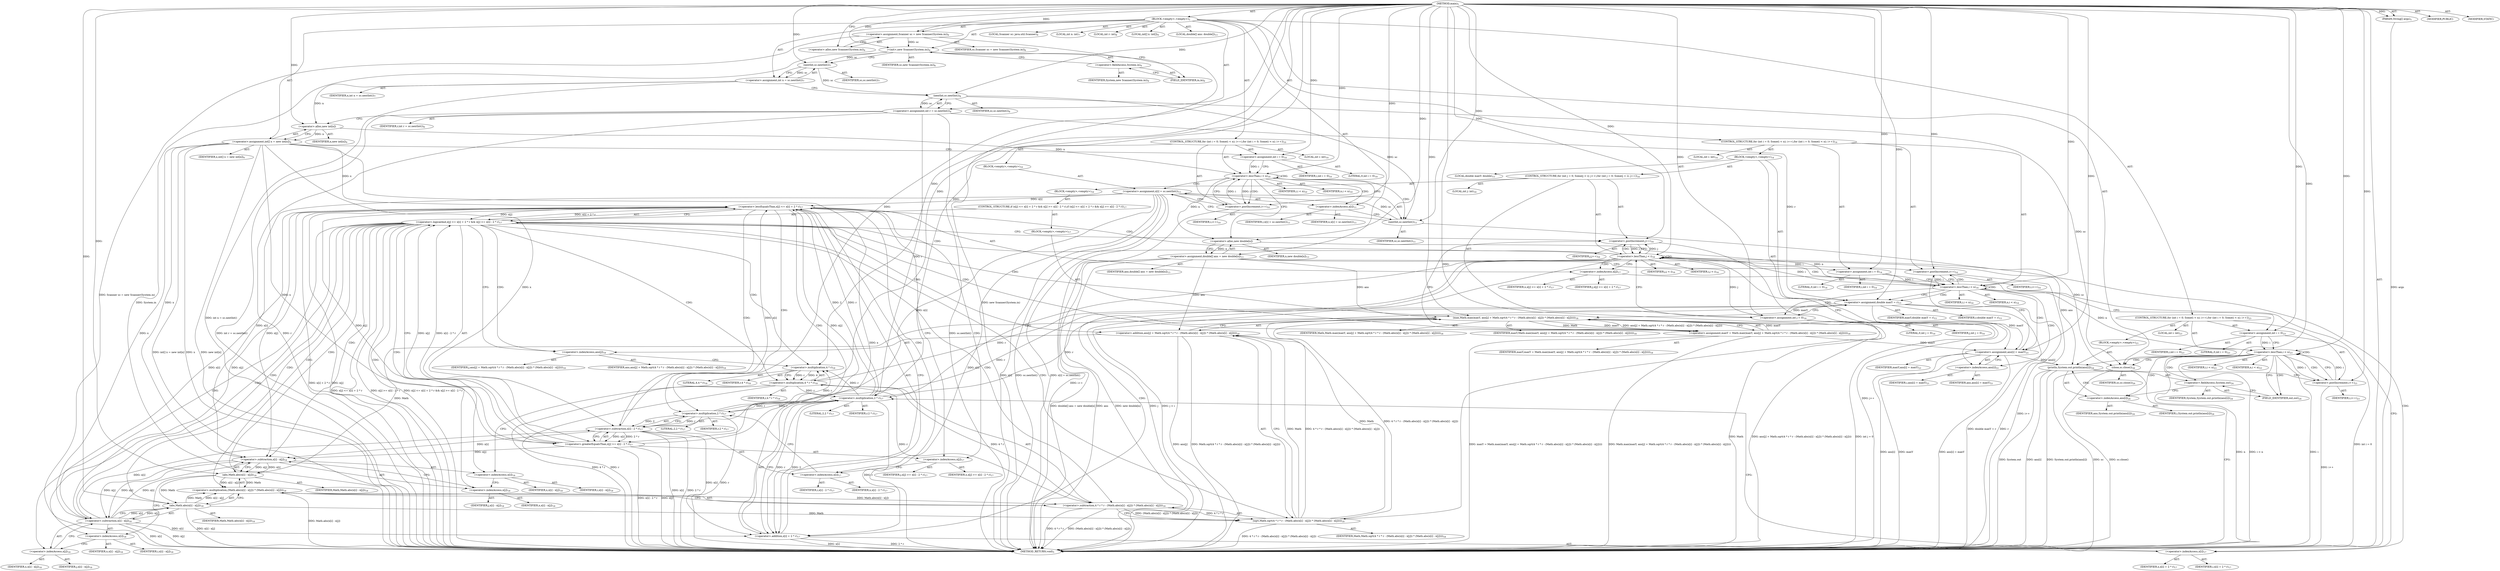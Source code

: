 digraph "main" {  
"19" [label = <(METHOD,main)<SUB>5</SUB>> ]
"20" [label = <(PARAM,String[] args)<SUB>5</SUB>> ]
"21" [label = <(BLOCK,&lt;empty&gt;,&lt;empty&gt;)<SUB>5</SUB>> ]
"4" [label = <(LOCAL,Scanner sc: java.util.Scanner)<SUB>6</SUB>> ]
"22" [label = <(&lt;operator&gt;.assignment,Scanner sc = new Scanner(System.in))<SUB>6</SUB>> ]
"23" [label = <(IDENTIFIER,sc,Scanner sc = new Scanner(System.in))<SUB>6</SUB>> ]
"24" [label = <(&lt;operator&gt;.alloc,new Scanner(System.in))<SUB>6</SUB>> ]
"25" [label = <(&lt;init&gt;,new Scanner(System.in))<SUB>6</SUB>> ]
"3" [label = <(IDENTIFIER,sc,new Scanner(System.in))<SUB>6</SUB>> ]
"26" [label = <(&lt;operator&gt;.fieldAccess,System.in)<SUB>6</SUB>> ]
"27" [label = <(IDENTIFIER,System,new Scanner(System.in))<SUB>6</SUB>> ]
"28" [label = <(FIELD_IDENTIFIER,in,in)<SUB>6</SUB>> ]
"29" [label = <(LOCAL,int n: int)<SUB>7</SUB>> ]
"30" [label = <(&lt;operator&gt;.assignment,int n = sc.nextInt())<SUB>7</SUB>> ]
"31" [label = <(IDENTIFIER,n,int n = sc.nextInt())<SUB>7</SUB>> ]
"32" [label = <(nextInt,sc.nextInt())<SUB>7</SUB>> ]
"33" [label = <(IDENTIFIER,sc,sc.nextInt())<SUB>7</SUB>> ]
"34" [label = <(LOCAL,int r: int)<SUB>8</SUB>> ]
"35" [label = <(&lt;operator&gt;.assignment,int r = sc.nextInt())<SUB>8</SUB>> ]
"36" [label = <(IDENTIFIER,r,int r = sc.nextInt())<SUB>8</SUB>> ]
"37" [label = <(nextInt,sc.nextInt())<SUB>8</SUB>> ]
"38" [label = <(IDENTIFIER,sc,sc.nextInt())<SUB>8</SUB>> ]
"39" [label = <(LOCAL,int[] x: int[])<SUB>9</SUB>> ]
"40" [label = <(&lt;operator&gt;.assignment,int[] x = new int[n])<SUB>9</SUB>> ]
"41" [label = <(IDENTIFIER,x,int[] x = new int[n])<SUB>9</SUB>> ]
"42" [label = <(&lt;operator&gt;.alloc,new int[n])> ]
"43" [label = <(IDENTIFIER,n,new int[n])<SUB>9</SUB>> ]
"44" [label = <(CONTROL_STRUCTURE,for (int i = 0; Some(i &lt; n); i++),for (int i = 0; Some(i &lt; n); i++))<SUB>10</SUB>> ]
"45" [label = <(LOCAL,int i: int)<SUB>10</SUB>> ]
"46" [label = <(&lt;operator&gt;.assignment,int i = 0)<SUB>10</SUB>> ]
"47" [label = <(IDENTIFIER,i,int i = 0)<SUB>10</SUB>> ]
"48" [label = <(LITERAL,0,int i = 0)<SUB>10</SUB>> ]
"49" [label = <(&lt;operator&gt;.lessThan,i &lt; n)<SUB>10</SUB>> ]
"50" [label = <(IDENTIFIER,i,i &lt; n)<SUB>10</SUB>> ]
"51" [label = <(IDENTIFIER,n,i &lt; n)<SUB>10</SUB>> ]
"52" [label = <(&lt;operator&gt;.postIncrement,i++)<SUB>10</SUB>> ]
"53" [label = <(IDENTIFIER,i,i++)<SUB>10</SUB>> ]
"54" [label = <(BLOCK,&lt;empty&gt;,&lt;empty&gt;)<SUB>10</SUB>> ]
"55" [label = <(&lt;operator&gt;.assignment,x[i] = sc.nextInt())<SUB>11</SUB>> ]
"56" [label = <(&lt;operator&gt;.indexAccess,x[i])<SUB>11</SUB>> ]
"57" [label = <(IDENTIFIER,x,x[i] = sc.nextInt())<SUB>11</SUB>> ]
"58" [label = <(IDENTIFIER,i,x[i] = sc.nextInt())<SUB>11</SUB>> ]
"59" [label = <(nextInt,sc.nextInt())<SUB>11</SUB>> ]
"60" [label = <(IDENTIFIER,sc,sc.nextInt())<SUB>11</SUB>> ]
"61" [label = <(LOCAL,double[] ans: double[])<SUB>13</SUB>> ]
"62" [label = <(&lt;operator&gt;.assignment,double[] ans = new double[n])<SUB>13</SUB>> ]
"63" [label = <(IDENTIFIER,ans,double[] ans = new double[n])<SUB>13</SUB>> ]
"64" [label = <(&lt;operator&gt;.alloc,new double[n])> ]
"65" [label = <(IDENTIFIER,n,new double[n])<SUB>13</SUB>> ]
"66" [label = <(CONTROL_STRUCTURE,for (int i = 0; Some(i &lt; n); i++),for (int i = 0; Some(i &lt; n); i++))<SUB>14</SUB>> ]
"67" [label = <(LOCAL,int i: int)<SUB>14</SUB>> ]
"68" [label = <(&lt;operator&gt;.assignment,int i = 0)<SUB>14</SUB>> ]
"69" [label = <(IDENTIFIER,i,int i = 0)<SUB>14</SUB>> ]
"70" [label = <(LITERAL,0,int i = 0)<SUB>14</SUB>> ]
"71" [label = <(&lt;operator&gt;.lessThan,i &lt; n)<SUB>14</SUB>> ]
"72" [label = <(IDENTIFIER,i,i &lt; n)<SUB>14</SUB>> ]
"73" [label = <(IDENTIFIER,n,i &lt; n)<SUB>14</SUB>> ]
"74" [label = <(&lt;operator&gt;.postIncrement,i++)<SUB>14</SUB>> ]
"75" [label = <(IDENTIFIER,i,i++)<SUB>14</SUB>> ]
"76" [label = <(BLOCK,&lt;empty&gt;,&lt;empty&gt;)<SUB>14</SUB>> ]
"77" [label = <(LOCAL,double maxY: double)<SUB>15</SUB>> ]
"78" [label = <(&lt;operator&gt;.assignment,double maxY = r)<SUB>15</SUB>> ]
"79" [label = <(IDENTIFIER,maxY,double maxY = r)<SUB>15</SUB>> ]
"80" [label = <(IDENTIFIER,r,double maxY = r)<SUB>15</SUB>> ]
"81" [label = <(CONTROL_STRUCTURE,for (int j = 0; Some(j &lt; i); j++),for (int j = 0; Some(j &lt; i); j++))<SUB>16</SUB>> ]
"82" [label = <(LOCAL,int j: int)<SUB>16</SUB>> ]
"83" [label = <(&lt;operator&gt;.assignment,int j = 0)<SUB>16</SUB>> ]
"84" [label = <(IDENTIFIER,j,int j = 0)<SUB>16</SUB>> ]
"85" [label = <(LITERAL,0,int j = 0)<SUB>16</SUB>> ]
"86" [label = <(&lt;operator&gt;.lessThan,j &lt; i)<SUB>16</SUB>> ]
"87" [label = <(IDENTIFIER,j,j &lt; i)<SUB>16</SUB>> ]
"88" [label = <(IDENTIFIER,i,j &lt; i)<SUB>16</SUB>> ]
"89" [label = <(&lt;operator&gt;.postIncrement,j++)<SUB>16</SUB>> ]
"90" [label = <(IDENTIFIER,j,j++)<SUB>16</SUB>> ]
"91" [label = <(BLOCK,&lt;empty&gt;,&lt;empty&gt;)<SUB>16</SUB>> ]
"92" [label = <(CONTROL_STRUCTURE,if (x[j] &lt;= x[i] + 2 * r &amp;&amp; x[j] &gt;= x[i] - 2 * r),if (x[j] &lt;= x[i] + 2 * r &amp;&amp; x[j] &gt;= x[i] - 2 * r))<SUB>17</SUB>> ]
"93" [label = <(&lt;operator&gt;.logicalAnd,x[j] &lt;= x[i] + 2 * r &amp;&amp; x[j] &gt;= x[i] - 2 * r)<SUB>17</SUB>> ]
"94" [label = <(&lt;operator&gt;.lessEqualsThan,x[j] &lt;= x[i] + 2 * r)<SUB>17</SUB>> ]
"95" [label = <(&lt;operator&gt;.indexAccess,x[j])<SUB>17</SUB>> ]
"96" [label = <(IDENTIFIER,x,x[j] &lt;= x[i] + 2 * r)<SUB>17</SUB>> ]
"97" [label = <(IDENTIFIER,j,x[j] &lt;= x[i] + 2 * r)<SUB>17</SUB>> ]
"98" [label = <(&lt;operator&gt;.addition,x[i] + 2 * r)<SUB>17</SUB>> ]
"99" [label = <(&lt;operator&gt;.indexAccess,x[i])<SUB>17</SUB>> ]
"100" [label = <(IDENTIFIER,x,x[i] + 2 * r)<SUB>17</SUB>> ]
"101" [label = <(IDENTIFIER,i,x[i] + 2 * r)<SUB>17</SUB>> ]
"102" [label = <(&lt;operator&gt;.multiplication,2 * r)<SUB>17</SUB>> ]
"103" [label = <(LITERAL,2,2 * r)<SUB>17</SUB>> ]
"104" [label = <(IDENTIFIER,r,2 * r)<SUB>17</SUB>> ]
"105" [label = <(&lt;operator&gt;.greaterEqualsThan,x[j] &gt;= x[i] - 2 * r)<SUB>17</SUB>> ]
"106" [label = <(&lt;operator&gt;.indexAccess,x[j])<SUB>17</SUB>> ]
"107" [label = <(IDENTIFIER,x,x[j] &gt;= x[i] - 2 * r)<SUB>17</SUB>> ]
"108" [label = <(IDENTIFIER,j,x[j] &gt;= x[i] - 2 * r)<SUB>17</SUB>> ]
"109" [label = <(&lt;operator&gt;.subtraction,x[i] - 2 * r)<SUB>17</SUB>> ]
"110" [label = <(&lt;operator&gt;.indexAccess,x[i])<SUB>17</SUB>> ]
"111" [label = <(IDENTIFIER,x,x[i] - 2 * r)<SUB>17</SUB>> ]
"112" [label = <(IDENTIFIER,i,x[i] - 2 * r)<SUB>17</SUB>> ]
"113" [label = <(&lt;operator&gt;.multiplication,2 * r)<SUB>17</SUB>> ]
"114" [label = <(LITERAL,2,2 * r)<SUB>17</SUB>> ]
"115" [label = <(IDENTIFIER,r,2 * r)<SUB>17</SUB>> ]
"116" [label = <(BLOCK,&lt;empty&gt;,&lt;empty&gt;)<SUB>17</SUB>> ]
"117" [label = <(&lt;operator&gt;.assignment,maxY = Math.max(maxY, ans[j] + Math.sqrt(4 * r * r - (Math.abs(x[i] - x[j])) * (Math.abs(x[i] - x[j])))))<SUB>18</SUB>> ]
"118" [label = <(IDENTIFIER,maxY,maxY = Math.max(maxY, ans[j] + Math.sqrt(4 * r * r - (Math.abs(x[i] - x[j])) * (Math.abs(x[i] - x[j])))))<SUB>18</SUB>> ]
"119" [label = <(max,Math.max(maxY, ans[j] + Math.sqrt(4 * r * r - (Math.abs(x[i] - x[j])) * (Math.abs(x[i] - x[j])))))<SUB>18</SUB>> ]
"120" [label = <(IDENTIFIER,Math,Math.max(maxY, ans[j] + Math.sqrt(4 * r * r - (Math.abs(x[i] - x[j])) * (Math.abs(x[i] - x[j])))))<SUB>18</SUB>> ]
"121" [label = <(IDENTIFIER,maxY,Math.max(maxY, ans[j] + Math.sqrt(4 * r * r - (Math.abs(x[i] - x[j])) * (Math.abs(x[i] - x[j])))))<SUB>18</SUB>> ]
"122" [label = <(&lt;operator&gt;.addition,ans[j] + Math.sqrt(4 * r * r - (Math.abs(x[i] - x[j])) * (Math.abs(x[i] - x[j]))))<SUB>18</SUB>> ]
"123" [label = <(&lt;operator&gt;.indexAccess,ans[j])<SUB>18</SUB>> ]
"124" [label = <(IDENTIFIER,ans,ans[j] + Math.sqrt(4 * r * r - (Math.abs(x[i] - x[j])) * (Math.abs(x[i] - x[j]))))<SUB>18</SUB>> ]
"125" [label = <(IDENTIFIER,j,ans[j] + Math.sqrt(4 * r * r - (Math.abs(x[i] - x[j])) * (Math.abs(x[i] - x[j]))))<SUB>18</SUB>> ]
"126" [label = <(sqrt,Math.sqrt(4 * r * r - (Math.abs(x[i] - x[j])) * (Math.abs(x[i] - x[j]))))<SUB>18</SUB>> ]
"127" [label = <(IDENTIFIER,Math,Math.sqrt(4 * r * r - (Math.abs(x[i] - x[j])) * (Math.abs(x[i] - x[j]))))<SUB>18</SUB>> ]
"128" [label = <(&lt;operator&gt;.subtraction,4 * r * r - (Math.abs(x[i] - x[j])) * (Math.abs(x[i] - x[j])))<SUB>18</SUB>> ]
"129" [label = <(&lt;operator&gt;.multiplication,4 * r * r)<SUB>18</SUB>> ]
"130" [label = <(&lt;operator&gt;.multiplication,4 * r)<SUB>18</SUB>> ]
"131" [label = <(LITERAL,4,4 * r)<SUB>18</SUB>> ]
"132" [label = <(IDENTIFIER,r,4 * r)<SUB>18</SUB>> ]
"133" [label = <(IDENTIFIER,r,4 * r * r)<SUB>18</SUB>> ]
"134" [label = <(&lt;operator&gt;.multiplication,(Math.abs(x[i] - x[j])) * (Math.abs(x[i] - x[j])))<SUB>18</SUB>> ]
"135" [label = <(abs,Math.abs(x[i] - x[j]))<SUB>18</SUB>> ]
"136" [label = <(IDENTIFIER,Math,Math.abs(x[i] - x[j]))<SUB>18</SUB>> ]
"137" [label = <(&lt;operator&gt;.subtraction,x[i] - x[j])<SUB>18</SUB>> ]
"138" [label = <(&lt;operator&gt;.indexAccess,x[i])<SUB>18</SUB>> ]
"139" [label = <(IDENTIFIER,x,x[i] - x[j])<SUB>18</SUB>> ]
"140" [label = <(IDENTIFIER,i,x[i] - x[j])<SUB>18</SUB>> ]
"141" [label = <(&lt;operator&gt;.indexAccess,x[j])<SUB>18</SUB>> ]
"142" [label = <(IDENTIFIER,x,x[i] - x[j])<SUB>18</SUB>> ]
"143" [label = <(IDENTIFIER,j,x[i] - x[j])<SUB>18</SUB>> ]
"144" [label = <(abs,Math.abs(x[i] - x[j]))<SUB>18</SUB>> ]
"145" [label = <(IDENTIFIER,Math,Math.abs(x[i] - x[j]))<SUB>18</SUB>> ]
"146" [label = <(&lt;operator&gt;.subtraction,x[i] - x[j])<SUB>18</SUB>> ]
"147" [label = <(&lt;operator&gt;.indexAccess,x[i])<SUB>18</SUB>> ]
"148" [label = <(IDENTIFIER,x,x[i] - x[j])<SUB>18</SUB>> ]
"149" [label = <(IDENTIFIER,i,x[i] - x[j])<SUB>18</SUB>> ]
"150" [label = <(&lt;operator&gt;.indexAccess,x[j])<SUB>18</SUB>> ]
"151" [label = <(IDENTIFIER,x,x[i] - x[j])<SUB>18</SUB>> ]
"152" [label = <(IDENTIFIER,j,x[i] - x[j])<SUB>18</SUB>> ]
"153" [label = <(&lt;operator&gt;.assignment,ans[i] = maxY)<SUB>21</SUB>> ]
"154" [label = <(&lt;operator&gt;.indexAccess,ans[i])<SUB>21</SUB>> ]
"155" [label = <(IDENTIFIER,ans,ans[i] = maxY)<SUB>21</SUB>> ]
"156" [label = <(IDENTIFIER,i,ans[i] = maxY)<SUB>21</SUB>> ]
"157" [label = <(IDENTIFIER,maxY,ans[i] = maxY)<SUB>21</SUB>> ]
"158" [label = <(CONTROL_STRUCTURE,for (int i = 0; Some(i &lt; n); i++),for (int i = 0; Some(i &lt; n); i++))<SUB>23</SUB>> ]
"159" [label = <(LOCAL,int i: int)<SUB>23</SUB>> ]
"160" [label = <(&lt;operator&gt;.assignment,int i = 0)<SUB>23</SUB>> ]
"161" [label = <(IDENTIFIER,i,int i = 0)<SUB>23</SUB>> ]
"162" [label = <(LITERAL,0,int i = 0)<SUB>23</SUB>> ]
"163" [label = <(&lt;operator&gt;.lessThan,i &lt; n)<SUB>23</SUB>> ]
"164" [label = <(IDENTIFIER,i,i &lt; n)<SUB>23</SUB>> ]
"165" [label = <(IDENTIFIER,n,i &lt; n)<SUB>23</SUB>> ]
"166" [label = <(&lt;operator&gt;.postIncrement,i++)<SUB>23</SUB>> ]
"167" [label = <(IDENTIFIER,i,i++)<SUB>23</SUB>> ]
"168" [label = <(BLOCK,&lt;empty&gt;,&lt;empty&gt;)<SUB>23</SUB>> ]
"169" [label = <(println,System.out.println(ans[i]))<SUB>24</SUB>> ]
"170" [label = <(&lt;operator&gt;.fieldAccess,System.out)<SUB>24</SUB>> ]
"171" [label = <(IDENTIFIER,System,System.out.println(ans[i]))<SUB>24</SUB>> ]
"172" [label = <(FIELD_IDENTIFIER,out,out)<SUB>24</SUB>> ]
"173" [label = <(&lt;operator&gt;.indexAccess,ans[i])<SUB>24</SUB>> ]
"174" [label = <(IDENTIFIER,ans,System.out.println(ans[i]))<SUB>24</SUB>> ]
"175" [label = <(IDENTIFIER,i,System.out.println(ans[i]))<SUB>24</SUB>> ]
"176" [label = <(close,sc.close())<SUB>26</SUB>> ]
"177" [label = <(IDENTIFIER,sc,sc.close())<SUB>26</SUB>> ]
"178" [label = <(MODIFIER,PUBLIC)> ]
"179" [label = <(MODIFIER,STATIC)> ]
"180" [label = <(METHOD_RETURN,void)<SUB>5</SUB>> ]
  "19" -> "20"  [ label = "AST: "] 
  "19" -> "21"  [ label = "AST: "] 
  "19" -> "178"  [ label = "AST: "] 
  "19" -> "179"  [ label = "AST: "] 
  "19" -> "180"  [ label = "AST: "] 
  "21" -> "4"  [ label = "AST: "] 
  "21" -> "22"  [ label = "AST: "] 
  "21" -> "25"  [ label = "AST: "] 
  "21" -> "29"  [ label = "AST: "] 
  "21" -> "30"  [ label = "AST: "] 
  "21" -> "34"  [ label = "AST: "] 
  "21" -> "35"  [ label = "AST: "] 
  "21" -> "39"  [ label = "AST: "] 
  "21" -> "40"  [ label = "AST: "] 
  "21" -> "44"  [ label = "AST: "] 
  "21" -> "61"  [ label = "AST: "] 
  "21" -> "62"  [ label = "AST: "] 
  "21" -> "66"  [ label = "AST: "] 
  "21" -> "158"  [ label = "AST: "] 
  "21" -> "176"  [ label = "AST: "] 
  "22" -> "23"  [ label = "AST: "] 
  "22" -> "24"  [ label = "AST: "] 
  "25" -> "3"  [ label = "AST: "] 
  "25" -> "26"  [ label = "AST: "] 
  "26" -> "27"  [ label = "AST: "] 
  "26" -> "28"  [ label = "AST: "] 
  "30" -> "31"  [ label = "AST: "] 
  "30" -> "32"  [ label = "AST: "] 
  "32" -> "33"  [ label = "AST: "] 
  "35" -> "36"  [ label = "AST: "] 
  "35" -> "37"  [ label = "AST: "] 
  "37" -> "38"  [ label = "AST: "] 
  "40" -> "41"  [ label = "AST: "] 
  "40" -> "42"  [ label = "AST: "] 
  "42" -> "43"  [ label = "AST: "] 
  "44" -> "45"  [ label = "AST: "] 
  "44" -> "46"  [ label = "AST: "] 
  "44" -> "49"  [ label = "AST: "] 
  "44" -> "52"  [ label = "AST: "] 
  "44" -> "54"  [ label = "AST: "] 
  "46" -> "47"  [ label = "AST: "] 
  "46" -> "48"  [ label = "AST: "] 
  "49" -> "50"  [ label = "AST: "] 
  "49" -> "51"  [ label = "AST: "] 
  "52" -> "53"  [ label = "AST: "] 
  "54" -> "55"  [ label = "AST: "] 
  "55" -> "56"  [ label = "AST: "] 
  "55" -> "59"  [ label = "AST: "] 
  "56" -> "57"  [ label = "AST: "] 
  "56" -> "58"  [ label = "AST: "] 
  "59" -> "60"  [ label = "AST: "] 
  "62" -> "63"  [ label = "AST: "] 
  "62" -> "64"  [ label = "AST: "] 
  "64" -> "65"  [ label = "AST: "] 
  "66" -> "67"  [ label = "AST: "] 
  "66" -> "68"  [ label = "AST: "] 
  "66" -> "71"  [ label = "AST: "] 
  "66" -> "74"  [ label = "AST: "] 
  "66" -> "76"  [ label = "AST: "] 
  "68" -> "69"  [ label = "AST: "] 
  "68" -> "70"  [ label = "AST: "] 
  "71" -> "72"  [ label = "AST: "] 
  "71" -> "73"  [ label = "AST: "] 
  "74" -> "75"  [ label = "AST: "] 
  "76" -> "77"  [ label = "AST: "] 
  "76" -> "78"  [ label = "AST: "] 
  "76" -> "81"  [ label = "AST: "] 
  "76" -> "153"  [ label = "AST: "] 
  "78" -> "79"  [ label = "AST: "] 
  "78" -> "80"  [ label = "AST: "] 
  "81" -> "82"  [ label = "AST: "] 
  "81" -> "83"  [ label = "AST: "] 
  "81" -> "86"  [ label = "AST: "] 
  "81" -> "89"  [ label = "AST: "] 
  "81" -> "91"  [ label = "AST: "] 
  "83" -> "84"  [ label = "AST: "] 
  "83" -> "85"  [ label = "AST: "] 
  "86" -> "87"  [ label = "AST: "] 
  "86" -> "88"  [ label = "AST: "] 
  "89" -> "90"  [ label = "AST: "] 
  "91" -> "92"  [ label = "AST: "] 
  "92" -> "93"  [ label = "AST: "] 
  "92" -> "116"  [ label = "AST: "] 
  "93" -> "94"  [ label = "AST: "] 
  "93" -> "105"  [ label = "AST: "] 
  "94" -> "95"  [ label = "AST: "] 
  "94" -> "98"  [ label = "AST: "] 
  "95" -> "96"  [ label = "AST: "] 
  "95" -> "97"  [ label = "AST: "] 
  "98" -> "99"  [ label = "AST: "] 
  "98" -> "102"  [ label = "AST: "] 
  "99" -> "100"  [ label = "AST: "] 
  "99" -> "101"  [ label = "AST: "] 
  "102" -> "103"  [ label = "AST: "] 
  "102" -> "104"  [ label = "AST: "] 
  "105" -> "106"  [ label = "AST: "] 
  "105" -> "109"  [ label = "AST: "] 
  "106" -> "107"  [ label = "AST: "] 
  "106" -> "108"  [ label = "AST: "] 
  "109" -> "110"  [ label = "AST: "] 
  "109" -> "113"  [ label = "AST: "] 
  "110" -> "111"  [ label = "AST: "] 
  "110" -> "112"  [ label = "AST: "] 
  "113" -> "114"  [ label = "AST: "] 
  "113" -> "115"  [ label = "AST: "] 
  "116" -> "117"  [ label = "AST: "] 
  "117" -> "118"  [ label = "AST: "] 
  "117" -> "119"  [ label = "AST: "] 
  "119" -> "120"  [ label = "AST: "] 
  "119" -> "121"  [ label = "AST: "] 
  "119" -> "122"  [ label = "AST: "] 
  "122" -> "123"  [ label = "AST: "] 
  "122" -> "126"  [ label = "AST: "] 
  "123" -> "124"  [ label = "AST: "] 
  "123" -> "125"  [ label = "AST: "] 
  "126" -> "127"  [ label = "AST: "] 
  "126" -> "128"  [ label = "AST: "] 
  "128" -> "129"  [ label = "AST: "] 
  "128" -> "134"  [ label = "AST: "] 
  "129" -> "130"  [ label = "AST: "] 
  "129" -> "133"  [ label = "AST: "] 
  "130" -> "131"  [ label = "AST: "] 
  "130" -> "132"  [ label = "AST: "] 
  "134" -> "135"  [ label = "AST: "] 
  "134" -> "144"  [ label = "AST: "] 
  "135" -> "136"  [ label = "AST: "] 
  "135" -> "137"  [ label = "AST: "] 
  "137" -> "138"  [ label = "AST: "] 
  "137" -> "141"  [ label = "AST: "] 
  "138" -> "139"  [ label = "AST: "] 
  "138" -> "140"  [ label = "AST: "] 
  "141" -> "142"  [ label = "AST: "] 
  "141" -> "143"  [ label = "AST: "] 
  "144" -> "145"  [ label = "AST: "] 
  "144" -> "146"  [ label = "AST: "] 
  "146" -> "147"  [ label = "AST: "] 
  "146" -> "150"  [ label = "AST: "] 
  "147" -> "148"  [ label = "AST: "] 
  "147" -> "149"  [ label = "AST: "] 
  "150" -> "151"  [ label = "AST: "] 
  "150" -> "152"  [ label = "AST: "] 
  "153" -> "154"  [ label = "AST: "] 
  "153" -> "157"  [ label = "AST: "] 
  "154" -> "155"  [ label = "AST: "] 
  "154" -> "156"  [ label = "AST: "] 
  "158" -> "159"  [ label = "AST: "] 
  "158" -> "160"  [ label = "AST: "] 
  "158" -> "163"  [ label = "AST: "] 
  "158" -> "166"  [ label = "AST: "] 
  "158" -> "168"  [ label = "AST: "] 
  "160" -> "161"  [ label = "AST: "] 
  "160" -> "162"  [ label = "AST: "] 
  "163" -> "164"  [ label = "AST: "] 
  "163" -> "165"  [ label = "AST: "] 
  "166" -> "167"  [ label = "AST: "] 
  "168" -> "169"  [ label = "AST: "] 
  "169" -> "170"  [ label = "AST: "] 
  "169" -> "173"  [ label = "AST: "] 
  "170" -> "171"  [ label = "AST: "] 
  "170" -> "172"  [ label = "AST: "] 
  "173" -> "174"  [ label = "AST: "] 
  "173" -> "175"  [ label = "AST: "] 
  "176" -> "177"  [ label = "AST: "] 
  "22" -> "28"  [ label = "CFG: "] 
  "25" -> "32"  [ label = "CFG: "] 
  "30" -> "37"  [ label = "CFG: "] 
  "35" -> "42"  [ label = "CFG: "] 
  "40" -> "46"  [ label = "CFG: "] 
  "62" -> "68"  [ label = "CFG: "] 
  "176" -> "180"  [ label = "CFG: "] 
  "24" -> "22"  [ label = "CFG: "] 
  "26" -> "25"  [ label = "CFG: "] 
  "32" -> "30"  [ label = "CFG: "] 
  "37" -> "35"  [ label = "CFG: "] 
  "42" -> "40"  [ label = "CFG: "] 
  "46" -> "49"  [ label = "CFG: "] 
  "49" -> "56"  [ label = "CFG: "] 
  "49" -> "64"  [ label = "CFG: "] 
  "52" -> "49"  [ label = "CFG: "] 
  "64" -> "62"  [ label = "CFG: "] 
  "68" -> "71"  [ label = "CFG: "] 
  "71" -> "78"  [ label = "CFG: "] 
  "71" -> "160"  [ label = "CFG: "] 
  "74" -> "71"  [ label = "CFG: "] 
  "160" -> "163"  [ label = "CFG: "] 
  "163" -> "172"  [ label = "CFG: "] 
  "163" -> "176"  [ label = "CFG: "] 
  "166" -> "163"  [ label = "CFG: "] 
  "28" -> "26"  [ label = "CFG: "] 
  "55" -> "52"  [ label = "CFG: "] 
  "78" -> "83"  [ label = "CFG: "] 
  "153" -> "74"  [ label = "CFG: "] 
  "169" -> "166"  [ label = "CFG: "] 
  "56" -> "59"  [ label = "CFG: "] 
  "59" -> "55"  [ label = "CFG: "] 
  "83" -> "86"  [ label = "CFG: "] 
  "86" -> "95"  [ label = "CFG: "] 
  "86" -> "154"  [ label = "CFG: "] 
  "89" -> "86"  [ label = "CFG: "] 
  "154" -> "153"  [ label = "CFG: "] 
  "170" -> "173"  [ label = "CFG: "] 
  "173" -> "169"  [ label = "CFG: "] 
  "172" -> "170"  [ label = "CFG: "] 
  "93" -> "123"  [ label = "CFG: "] 
  "93" -> "89"  [ label = "CFG: "] 
  "94" -> "93"  [ label = "CFG: "] 
  "94" -> "106"  [ label = "CFG: "] 
  "105" -> "93"  [ label = "CFG: "] 
  "117" -> "89"  [ label = "CFG: "] 
  "95" -> "99"  [ label = "CFG: "] 
  "98" -> "94"  [ label = "CFG: "] 
  "106" -> "110"  [ label = "CFG: "] 
  "109" -> "105"  [ label = "CFG: "] 
  "119" -> "117"  [ label = "CFG: "] 
  "99" -> "102"  [ label = "CFG: "] 
  "102" -> "98"  [ label = "CFG: "] 
  "110" -> "113"  [ label = "CFG: "] 
  "113" -> "109"  [ label = "CFG: "] 
  "122" -> "119"  [ label = "CFG: "] 
  "123" -> "130"  [ label = "CFG: "] 
  "126" -> "122"  [ label = "CFG: "] 
  "128" -> "126"  [ label = "CFG: "] 
  "129" -> "138"  [ label = "CFG: "] 
  "134" -> "128"  [ label = "CFG: "] 
  "130" -> "129"  [ label = "CFG: "] 
  "135" -> "147"  [ label = "CFG: "] 
  "144" -> "134"  [ label = "CFG: "] 
  "137" -> "135"  [ label = "CFG: "] 
  "146" -> "144"  [ label = "CFG: "] 
  "138" -> "141"  [ label = "CFG: "] 
  "141" -> "137"  [ label = "CFG: "] 
  "147" -> "150"  [ label = "CFG: "] 
  "150" -> "146"  [ label = "CFG: "] 
  "19" -> "24"  [ label = "CFG: "] 
  "20" -> "180"  [ label = "DDG: args"] 
  "22" -> "180"  [ label = "DDG: Scanner sc = new Scanner(System.in)"] 
  "25" -> "180"  [ label = "DDG: System.in"] 
  "25" -> "180"  [ label = "DDG: new Scanner(System.in)"] 
  "30" -> "180"  [ label = "DDG: int n = sc.nextInt()"] 
  "35" -> "180"  [ label = "DDG: r"] 
  "35" -> "180"  [ label = "DDG: sc.nextInt()"] 
  "35" -> "180"  [ label = "DDG: int r = sc.nextInt()"] 
  "40" -> "180"  [ label = "DDG: x"] 
  "40" -> "180"  [ label = "DDG: new int[n]"] 
  "40" -> "180"  [ label = "DDG: int[] x = new int[n]"] 
  "62" -> "180"  [ label = "DDG: ans"] 
  "62" -> "180"  [ label = "DDG: new double[n]"] 
  "62" -> "180"  [ label = "DDG: double[] ans = new double[n]"] 
  "160" -> "180"  [ label = "DDG: int i = 0"] 
  "163" -> "180"  [ label = "DDG: i"] 
  "163" -> "180"  [ label = "DDG: n"] 
  "163" -> "180"  [ label = "DDG: i &lt; n"] 
  "176" -> "180"  [ label = "DDG: sc"] 
  "176" -> "180"  [ label = "DDG: sc.close()"] 
  "169" -> "180"  [ label = "DDG: System.out"] 
  "169" -> "180"  [ label = "DDG: ans[i]"] 
  "169" -> "180"  [ label = "DDG: System.out.println(ans[i])"] 
  "166" -> "180"  [ label = "DDG: i++"] 
  "78" -> "180"  [ label = "DDG: r"] 
  "78" -> "180"  [ label = "DDG: double maxY = r"] 
  "83" -> "180"  [ label = "DDG: int j = 0"] 
  "86" -> "180"  [ label = "DDG: j"] 
  "86" -> "180"  [ label = "DDG: j &lt; i"] 
  "153" -> "180"  [ label = "DDG: ans[i]"] 
  "153" -> "180"  [ label = "DDG: maxY"] 
  "153" -> "180"  [ label = "DDG: ans[i] = maxY"] 
  "74" -> "180"  [ label = "DDG: i++"] 
  "94" -> "180"  [ label = "DDG: x[j]"] 
  "98" -> "180"  [ label = "DDG: x[i]"] 
  "102" -> "180"  [ label = "DDG: r"] 
  "98" -> "180"  [ label = "DDG: 2 * r"] 
  "94" -> "180"  [ label = "DDG: x[i] + 2 * r"] 
  "93" -> "180"  [ label = "DDG: x[j] &lt;= x[i] + 2 * r"] 
  "105" -> "180"  [ label = "DDG: x[j]"] 
  "109" -> "180"  [ label = "DDG: x[i]"] 
  "113" -> "180"  [ label = "DDG: r"] 
  "109" -> "180"  [ label = "DDG: 2 * r"] 
  "105" -> "180"  [ label = "DDG: x[i] - 2 * r"] 
  "93" -> "180"  [ label = "DDG: x[j] &gt;= x[i] - 2 * r"] 
  "93" -> "180"  [ label = "DDG: x[j] &lt;= x[i] + 2 * r &amp;&amp; x[j] &gt;= x[i] - 2 * r"] 
  "119" -> "180"  [ label = "DDG: Math"] 
  "122" -> "180"  [ label = "DDG: ans[j]"] 
  "129" -> "180"  [ label = "DDG: 4 * r"] 
  "129" -> "180"  [ label = "DDG: r"] 
  "128" -> "180"  [ label = "DDG: 4 * r * r"] 
  "134" -> "180"  [ label = "DDG: Math.abs(x[i] - x[j])"] 
  "146" -> "180"  [ label = "DDG: x[i]"] 
  "146" -> "180"  [ label = "DDG: x[j]"] 
  "144" -> "180"  [ label = "DDG: x[i] - x[j]"] 
  "128" -> "180"  [ label = "DDG: (Math.abs(x[i] - x[j])) * (Math.abs(x[i] - x[j]))"] 
  "126" -> "180"  [ label = "DDG: 4 * r * r - (Math.abs(x[i] - x[j])) * (Math.abs(x[i] - x[j]))"] 
  "122" -> "180"  [ label = "DDG: Math.sqrt(4 * r * r - (Math.abs(x[i] - x[j])) * (Math.abs(x[i] - x[j])))"] 
  "119" -> "180"  [ label = "DDG: ans[j] + Math.sqrt(4 * r * r - (Math.abs(x[i] - x[j])) * (Math.abs(x[i] - x[j])))"] 
  "117" -> "180"  [ label = "DDG: Math.max(maxY, ans[j] + Math.sqrt(4 * r * r - (Math.abs(x[i] - x[j])) * (Math.abs(x[i] - x[j]))))"] 
  "117" -> "180"  [ label = "DDG: maxY = Math.max(maxY, ans[j] + Math.sqrt(4 * r * r - (Math.abs(x[i] - x[j])) * (Math.abs(x[i] - x[j]))))"] 
  "89" -> "180"  [ label = "DDG: j++"] 
  "55" -> "180"  [ label = "DDG: x[i]"] 
  "55" -> "180"  [ label = "DDG: sc.nextInt()"] 
  "55" -> "180"  [ label = "DDG: x[i] = sc.nextInt()"] 
  "52" -> "180"  [ label = "DDG: i++"] 
  "19" -> "20"  [ label = "DDG: "] 
  "19" -> "22"  [ label = "DDG: "] 
  "32" -> "30"  [ label = "DDG: sc"] 
  "37" -> "35"  [ label = "DDG: sc"] 
  "42" -> "40"  [ label = "DDG: n"] 
  "64" -> "62"  [ label = "DDG: n"] 
  "22" -> "25"  [ label = "DDG: sc"] 
  "19" -> "25"  [ label = "DDG: "] 
  "19" -> "46"  [ label = "DDG: "] 
  "19" -> "68"  [ label = "DDG: "] 
  "19" -> "160"  [ label = "DDG: "] 
  "37" -> "176"  [ label = "DDG: sc"] 
  "59" -> "176"  [ label = "DDG: sc"] 
  "19" -> "176"  [ label = "DDG: "] 
  "25" -> "32"  [ label = "DDG: sc"] 
  "19" -> "32"  [ label = "DDG: "] 
  "32" -> "37"  [ label = "DDG: sc"] 
  "19" -> "37"  [ label = "DDG: "] 
  "30" -> "42"  [ label = "DDG: n"] 
  "19" -> "42"  [ label = "DDG: "] 
  "46" -> "49"  [ label = "DDG: i"] 
  "52" -> "49"  [ label = "DDG: i"] 
  "19" -> "49"  [ label = "DDG: "] 
  "42" -> "49"  [ label = "DDG: n"] 
  "49" -> "52"  [ label = "DDG: i"] 
  "19" -> "52"  [ label = "DDG: "] 
  "59" -> "55"  [ label = "DDG: sc"] 
  "49" -> "64"  [ label = "DDG: n"] 
  "19" -> "64"  [ label = "DDG: "] 
  "68" -> "71"  [ label = "DDG: i"] 
  "74" -> "71"  [ label = "DDG: i"] 
  "19" -> "71"  [ label = "DDG: "] 
  "64" -> "71"  [ label = "DDG: n"] 
  "86" -> "74"  [ label = "DDG: i"] 
  "19" -> "74"  [ label = "DDG: "] 
  "35" -> "78"  [ label = "DDG: r"] 
  "102" -> "78"  [ label = "DDG: r"] 
  "113" -> "78"  [ label = "DDG: r"] 
  "129" -> "78"  [ label = "DDG: r"] 
  "19" -> "78"  [ label = "DDG: "] 
  "78" -> "153"  [ label = "DDG: maxY"] 
  "117" -> "153"  [ label = "DDG: maxY"] 
  "19" -> "153"  [ label = "DDG: "] 
  "160" -> "163"  [ label = "DDG: i"] 
  "166" -> "163"  [ label = "DDG: i"] 
  "19" -> "163"  [ label = "DDG: "] 
  "71" -> "163"  [ label = "DDG: n"] 
  "163" -> "166"  [ label = "DDG: i"] 
  "19" -> "166"  [ label = "DDG: "] 
  "19" -> "83"  [ label = "DDG: "] 
  "62" -> "169"  [ label = "DDG: ans"] 
  "153" -> "169"  [ label = "DDG: ans[i]"] 
  "37" -> "59"  [ label = "DDG: sc"] 
  "19" -> "59"  [ label = "DDG: "] 
  "83" -> "86"  [ label = "DDG: j"] 
  "89" -> "86"  [ label = "DDG: j"] 
  "19" -> "86"  [ label = "DDG: "] 
  "71" -> "86"  [ label = "DDG: i"] 
  "86" -> "89"  [ label = "DDG: j"] 
  "19" -> "89"  [ label = "DDG: "] 
  "94" -> "93"  [ label = "DDG: x[j]"] 
  "94" -> "93"  [ label = "DDG: x[i] + 2 * r"] 
  "105" -> "93"  [ label = "DDG: x[j]"] 
  "105" -> "93"  [ label = "DDG: x[i] - 2 * r"] 
  "119" -> "117"  [ label = "DDG: Math"] 
  "119" -> "117"  [ label = "DDG: maxY"] 
  "119" -> "117"  [ label = "DDG: ans[j] + Math.sqrt(4 * r * r - (Math.abs(x[i] - x[j])) * (Math.abs(x[i] - x[j])))"] 
  "40" -> "94"  [ label = "DDG: x"] 
  "105" -> "94"  [ label = "DDG: x[j]"] 
  "146" -> "94"  [ label = "DDG: x[j]"] 
  "109" -> "94"  [ label = "DDG: x[i]"] 
  "146" -> "94"  [ label = "DDG: x[i]"] 
  "55" -> "94"  [ label = "DDG: x[i]"] 
  "102" -> "94"  [ label = "DDG: 2"] 
  "102" -> "94"  [ label = "DDG: r"] 
  "40" -> "105"  [ label = "DDG: x"] 
  "94" -> "105"  [ label = "DDG: x[j]"] 
  "109" -> "105"  [ label = "DDG: x[i]"] 
  "109" -> "105"  [ label = "DDG: 2 * r"] 
  "40" -> "98"  [ label = "DDG: x"] 
  "109" -> "98"  [ label = "DDG: x[i]"] 
  "146" -> "98"  [ label = "DDG: x[i]"] 
  "55" -> "98"  [ label = "DDG: x[i]"] 
  "102" -> "98"  [ label = "DDG: 2"] 
  "102" -> "98"  [ label = "DDG: r"] 
  "40" -> "109"  [ label = "DDG: x"] 
  "146" -> "109"  [ label = "DDG: x[i]"] 
  "55" -> "109"  [ label = "DDG: x[i]"] 
  "113" -> "109"  [ label = "DDG: 2"] 
  "113" -> "109"  [ label = "DDG: r"] 
  "126" -> "119"  [ label = "DDG: Math"] 
  "19" -> "119"  [ label = "DDG: "] 
  "78" -> "119"  [ label = "DDG: maxY"] 
  "117" -> "119"  [ label = "DDG: maxY"] 
  "62" -> "119"  [ label = "DDG: ans"] 
  "126" -> "119"  [ label = "DDG: 4 * r * r - (Math.abs(x[i] - x[j])) * (Math.abs(x[i] - x[j]))"] 
  "19" -> "102"  [ label = "DDG: "] 
  "113" -> "102"  [ label = "DDG: r"] 
  "129" -> "102"  [ label = "DDG: r"] 
  "35" -> "102"  [ label = "DDG: r"] 
  "19" -> "113"  [ label = "DDG: "] 
  "102" -> "113"  [ label = "DDG: r"] 
  "62" -> "122"  [ label = "DDG: ans"] 
  "126" -> "122"  [ label = "DDG: Math"] 
  "126" -> "122"  [ label = "DDG: 4 * r * r - (Math.abs(x[i] - x[j])) * (Math.abs(x[i] - x[j]))"] 
  "144" -> "126"  [ label = "DDG: Math"] 
  "19" -> "126"  [ label = "DDG: "] 
  "128" -> "126"  [ label = "DDG: 4 * r * r"] 
  "128" -> "126"  [ label = "DDG: (Math.abs(x[i] - x[j])) * (Math.abs(x[i] - x[j]))"] 
  "129" -> "128"  [ label = "DDG: 4 * r"] 
  "129" -> "128"  [ label = "DDG: r"] 
  "134" -> "128"  [ label = "DDG: Math.abs(x[i] - x[j])"] 
  "130" -> "129"  [ label = "DDG: 4"] 
  "130" -> "129"  [ label = "DDG: r"] 
  "19" -> "129"  [ label = "DDG: "] 
  "135" -> "134"  [ label = "DDG: Math"] 
  "135" -> "134"  [ label = "DDG: x[i] - x[j]"] 
  "144" -> "134"  [ label = "DDG: Math"] 
  "144" -> "134"  [ label = "DDG: x[i] - x[j]"] 
  "19" -> "130"  [ label = "DDG: "] 
  "102" -> "130"  [ label = "DDG: r"] 
  "113" -> "130"  [ label = "DDG: r"] 
  "119" -> "135"  [ label = "DDG: Math"] 
  "19" -> "135"  [ label = "DDG: "] 
  "137" -> "135"  [ label = "DDG: x[i]"] 
  "137" -> "135"  [ label = "DDG: x[j]"] 
  "135" -> "144"  [ label = "DDG: Math"] 
  "19" -> "144"  [ label = "DDG: "] 
  "146" -> "144"  [ label = "DDG: x[i]"] 
  "146" -> "144"  [ label = "DDG: x[j]"] 
  "40" -> "137"  [ label = "DDG: x"] 
  "109" -> "137"  [ label = "DDG: x[i]"] 
  "146" -> "137"  [ label = "DDG: x[i]"] 
  "55" -> "137"  [ label = "DDG: x[i]"] 
  "94" -> "137"  [ label = "DDG: x[j]"] 
  "105" -> "137"  [ label = "DDG: x[j]"] 
  "40" -> "146"  [ label = "DDG: x"] 
  "137" -> "146"  [ label = "DDG: x[i]"] 
  "137" -> "146"  [ label = "DDG: x[j]"] 
  "49" -> "52"  [ label = "CDG: "] 
  "49" -> "56"  [ label = "CDG: "] 
  "49" -> "59"  [ label = "CDG: "] 
  "49" -> "49"  [ label = "CDG: "] 
  "49" -> "55"  [ label = "CDG: "] 
  "71" -> "154"  [ label = "CDG: "] 
  "71" -> "74"  [ label = "CDG: "] 
  "71" -> "153"  [ label = "CDG: "] 
  "71" -> "86"  [ label = "CDG: "] 
  "71" -> "83"  [ label = "CDG: "] 
  "71" -> "71"  [ label = "CDG: "] 
  "71" -> "78"  [ label = "CDG: "] 
  "163" -> "169"  [ label = "CDG: "] 
  "163" -> "163"  [ label = "CDG: "] 
  "163" -> "170"  [ label = "CDG: "] 
  "163" -> "173"  [ label = "CDG: "] 
  "163" -> "166"  [ label = "CDG: "] 
  "163" -> "172"  [ label = "CDG: "] 
  "86" -> "94"  [ label = "CDG: "] 
  "86" -> "98"  [ label = "CDG: "] 
  "86" -> "102"  [ label = "CDG: "] 
  "86" -> "95"  [ label = "CDG: "] 
  "86" -> "93"  [ label = "CDG: "] 
  "86" -> "86"  [ label = "CDG: "] 
  "86" -> "89"  [ label = "CDG: "] 
  "86" -> "99"  [ label = "CDG: "] 
  "93" -> "146"  [ label = "CDG: "] 
  "93" -> "128"  [ label = "CDG: "] 
  "93" -> "150"  [ label = "CDG: "] 
  "93" -> "119"  [ label = "CDG: "] 
  "93" -> "144"  [ label = "CDG: "] 
  "93" -> "129"  [ label = "CDG: "] 
  "93" -> "134"  [ label = "CDG: "] 
  "93" -> "138"  [ label = "CDG: "] 
  "93" -> "137"  [ label = "CDG: "] 
  "93" -> "130"  [ label = "CDG: "] 
  "93" -> "141"  [ label = "CDG: "] 
  "93" -> "122"  [ label = "CDG: "] 
  "93" -> "123"  [ label = "CDG: "] 
  "93" -> "126"  [ label = "CDG: "] 
  "93" -> "147"  [ label = "CDG: "] 
  "93" -> "135"  [ label = "CDG: "] 
  "93" -> "117"  [ label = "CDG: "] 
  "94" -> "113"  [ label = "CDG: "] 
  "94" -> "106"  [ label = "CDG: "] 
  "94" -> "105"  [ label = "CDG: "] 
  "94" -> "110"  [ label = "CDG: "] 
  "94" -> "109"  [ label = "CDG: "] 
}
